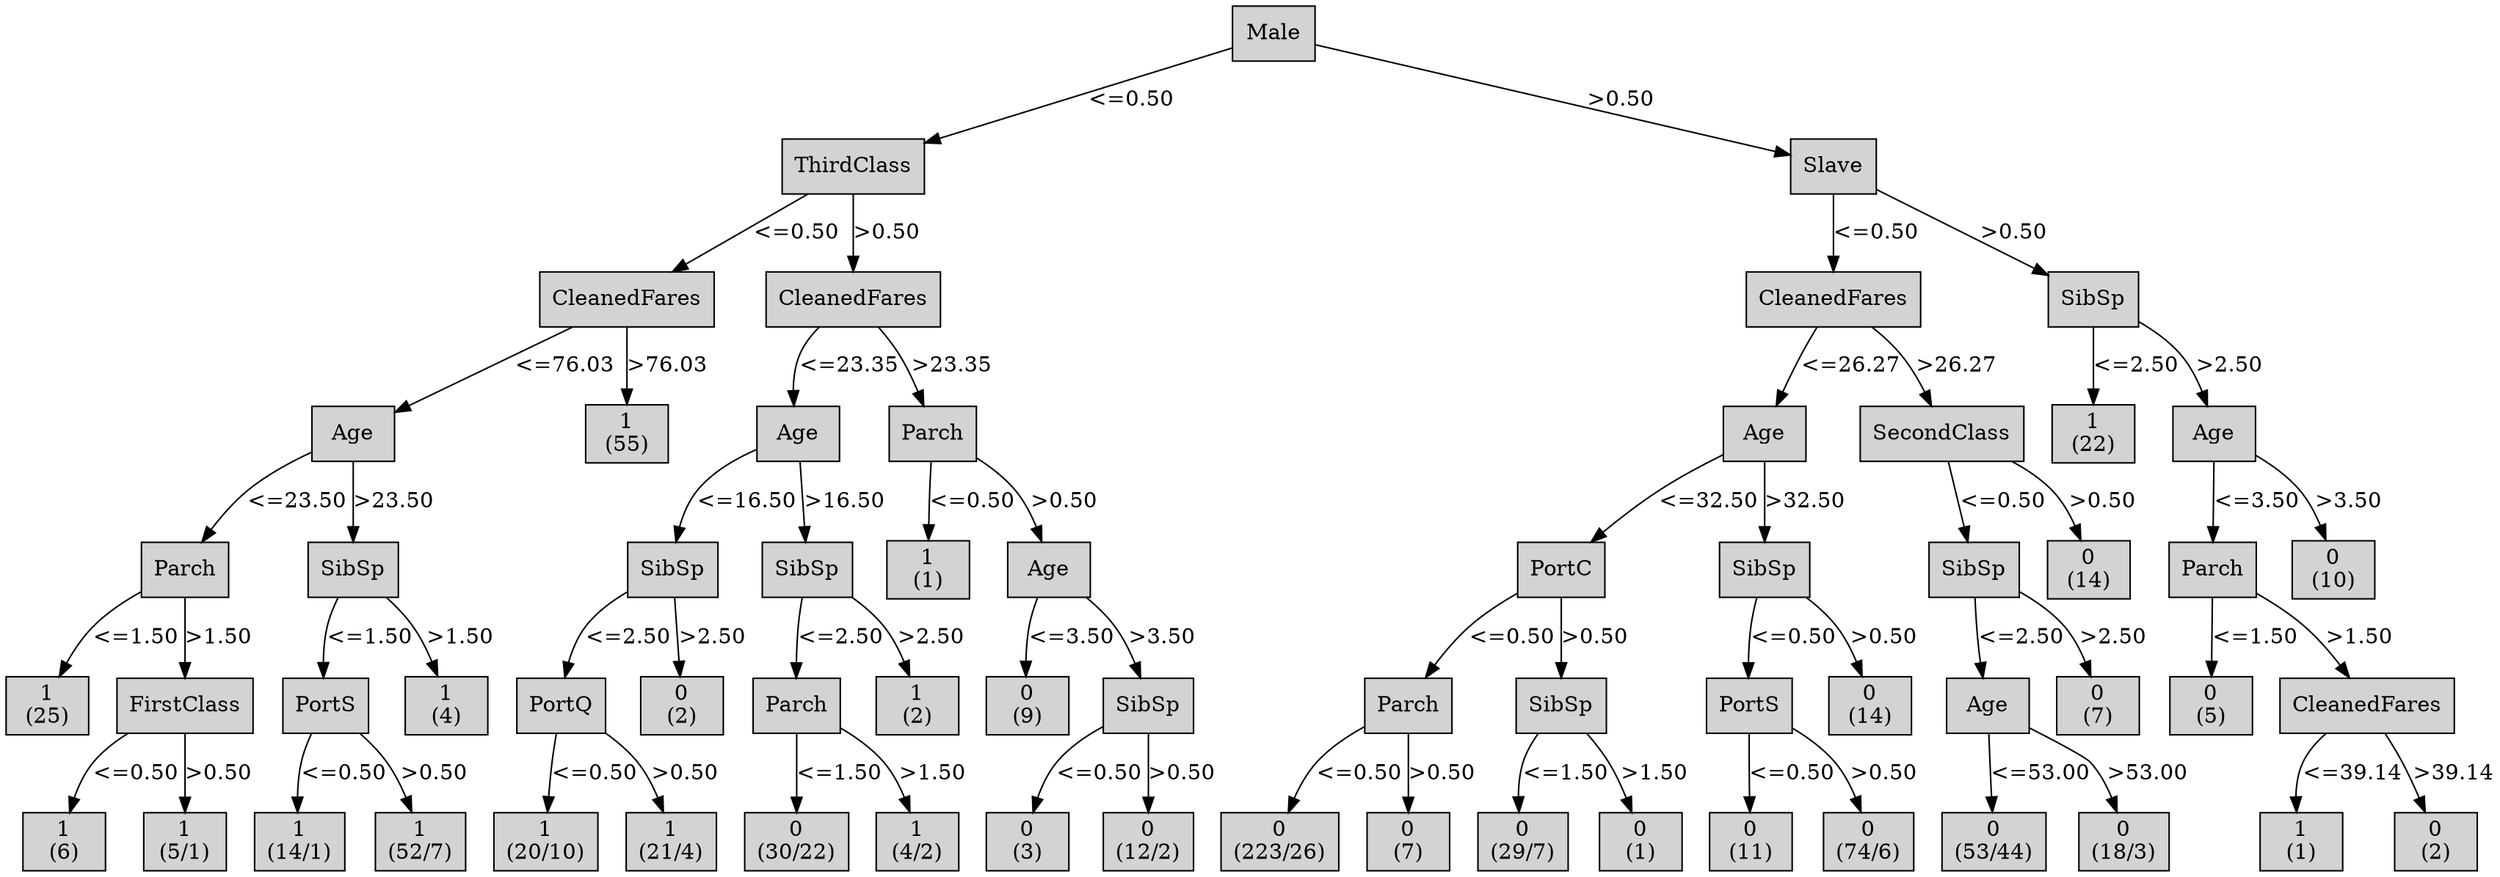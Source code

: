 digraph ID3_Tree {
"0" [shape=box, style=filled, label="Male
", weight=1]
"1" [shape=box, style=filled, label="ThirdClass
", weight=2]
0 -> 1 [ label = "<=0.50"];
"2" [shape=box, style=filled, label="CleanedFares
", weight=3]
1 -> 2 [ label = "<=0.50"];
"3" [shape=box, style=filled, label="Age
", weight=4]
2 -> 3 [ label = "<=76.03"];
"4" [shape=box, style=filled, label="Parch
", weight=5]
3 -> 4 [ label = "<=23.50"];
"5" [shape=box, style=filled, label="1
(25)
", weight=6]
4 -> 5 [ label = "<=1.50"];
"6" [shape=box, style=filled, label="FirstClass
", weight=6]
4 -> 6 [ label = ">1.50"];
"7" [shape=box, style=filled, label="1
(6)
", weight=7]
6 -> 7 [ label = "<=0.50"];
"8" [shape=box, style=filled, label="1
(5/1)
", weight=7]
6 -> 8 [ label = ">0.50"];
"9" [shape=box, style=filled, label="SibSp
", weight=5]
3 -> 9 [ label = ">23.50"];
"10" [shape=box, style=filled, label="PortS
", weight=6]
9 -> 10 [ label = "<=1.50"];
"11" [shape=box, style=filled, label="1
(14/1)
", weight=7]
10 -> 11 [ label = "<=0.50"];
"12" [shape=box, style=filled, label="1
(52/7)
", weight=7]
10 -> 12 [ label = ">0.50"];
"13" [shape=box, style=filled, label="1
(4)
", weight=6]
9 -> 13 [ label = ">1.50"];
"14" [shape=box, style=filled, label="1
(55)
", weight=4]
2 -> 14 [ label = ">76.03"];
"15" [shape=box, style=filled, label="CleanedFares
", weight=3]
1 -> 15 [ label = ">0.50"];
"16" [shape=box, style=filled, label="Age
", weight=4]
15 -> 16 [ label = "<=23.35"];
"17" [shape=box, style=filled, label="SibSp
", weight=5]
16 -> 17 [ label = "<=16.50"];
"18" [shape=box, style=filled, label="PortQ
", weight=6]
17 -> 18 [ label = "<=2.50"];
"19" [shape=box, style=filled, label="1
(20/10)
", weight=7]
18 -> 19 [ label = "<=0.50"];
"20" [shape=box, style=filled, label="1
(21/4)
", weight=7]
18 -> 20 [ label = ">0.50"];
"21" [shape=box, style=filled, label="0
(2)
", weight=6]
17 -> 21 [ label = ">2.50"];
"22" [shape=box, style=filled, label="SibSp
", weight=5]
16 -> 22 [ label = ">16.50"];
"23" [shape=box, style=filled, label="Parch
", weight=6]
22 -> 23 [ label = "<=2.50"];
"24" [shape=box, style=filled, label="0
(30/22)
", weight=7]
23 -> 24 [ label = "<=1.50"];
"25" [shape=box, style=filled, label="1
(4/2)
", weight=7]
23 -> 25 [ label = ">1.50"];
"26" [shape=box, style=filled, label="1
(2)
", weight=6]
22 -> 26 [ label = ">2.50"];
"27" [shape=box, style=filled, label="Parch
", weight=4]
15 -> 27 [ label = ">23.35"];
"28" [shape=box, style=filled, label="1
(1)
", weight=5]
27 -> 28 [ label = "<=0.50"];
"29" [shape=box, style=filled, label="Age
", weight=5]
27 -> 29 [ label = ">0.50"];
"30" [shape=box, style=filled, label="0
(9)
", weight=6]
29 -> 30 [ label = "<=3.50"];
"31" [shape=box, style=filled, label="SibSp
", weight=6]
29 -> 31 [ label = ">3.50"];
"32" [shape=box, style=filled, label="0
(3)
", weight=7]
31 -> 32 [ label = "<=0.50"];
"33" [shape=box, style=filled, label="0
(12/2)
", weight=7]
31 -> 33 [ label = ">0.50"];
"34" [shape=box, style=filled, label="Slave
", weight=2]
0 -> 34 [ label = ">0.50"];
"35" [shape=box, style=filled, label="CleanedFares
", weight=3]
34 -> 35 [ label = "<=0.50"];
"36" [shape=box, style=filled, label="Age
", weight=4]
35 -> 36 [ label = "<=26.27"];
"37" [shape=box, style=filled, label="PortC
", weight=5]
36 -> 37 [ label = "<=32.50"];
"38" [shape=box, style=filled, label="Parch
", weight=6]
37 -> 38 [ label = "<=0.50"];
"39" [shape=box, style=filled, label="0
(223/26)
", weight=7]
38 -> 39 [ label = "<=0.50"];
"40" [shape=box, style=filled, label="0
(7)
", weight=7]
38 -> 40 [ label = ">0.50"];
"41" [shape=box, style=filled, label="SibSp
", weight=6]
37 -> 41 [ label = ">0.50"];
"42" [shape=box, style=filled, label="0
(29/7)
", weight=7]
41 -> 42 [ label = "<=1.50"];
"43" [shape=box, style=filled, label="0
(1)
", weight=7]
41 -> 43 [ label = ">1.50"];
"44" [shape=box, style=filled, label="SibSp
", weight=5]
36 -> 44 [ label = ">32.50"];
"45" [shape=box, style=filled, label="PortS
", weight=6]
44 -> 45 [ label = "<=0.50"];
"46" [shape=box, style=filled, label="0
(11)
", weight=7]
45 -> 46 [ label = "<=0.50"];
"47" [shape=box, style=filled, label="0
(74/6)
", weight=7]
45 -> 47 [ label = ">0.50"];
"48" [shape=box, style=filled, label="0
(14)
", weight=6]
44 -> 48 [ label = ">0.50"];
"49" [shape=box, style=filled, label="SecondClass
", weight=4]
35 -> 49 [ label = ">26.27"];
"50" [shape=box, style=filled, label="SibSp
", weight=5]
49 -> 50 [ label = "<=0.50"];
"51" [shape=box, style=filled, label="Age
", weight=6]
50 -> 51 [ label = "<=2.50"];
"52" [shape=box, style=filled, label="0
(53/44)
", weight=7]
51 -> 52 [ label = "<=53.00"];
"53" [shape=box, style=filled, label="0
(18/3)
", weight=7]
51 -> 53 [ label = ">53.00"];
"54" [shape=box, style=filled, label="0
(7)
", weight=6]
50 -> 54 [ label = ">2.50"];
"55" [shape=box, style=filled, label="0
(14)
", weight=5]
49 -> 55 [ label = ">0.50"];
"56" [shape=box, style=filled, label="SibSp
", weight=3]
34 -> 56 [ label = ">0.50"];
"57" [shape=box, style=filled, label="1
(22)
", weight=4]
56 -> 57 [ label = "<=2.50"];
"58" [shape=box, style=filled, label="Age
", weight=4]
56 -> 58 [ label = ">2.50"];
"59" [shape=box, style=filled, label="Parch
", weight=5]
58 -> 59 [ label = "<=3.50"];
"60" [shape=box, style=filled, label="0
(5)
", weight=6]
59 -> 60 [ label = "<=1.50"];
"61" [shape=box, style=filled, label="CleanedFares
", weight=6]
59 -> 61 [ label = ">1.50"];
"62" [shape=box, style=filled, label="1
(1)
", weight=7]
61 -> 62 [ label = "<=39.14"];
"63" [shape=box, style=filled, label="0
(2)
", weight=7]
61 -> 63 [ label = ">39.14"];
"64" [shape=box, style=filled, label="0
(10)
", weight=5]
58 -> 64 [ label = ">3.50"];
{rank=same; 0;};
{rank=same; 1;34;};
{rank=same; 2;15;35;56;};
{rank=same; 3;14;16;27;36;49;57;58;};
{rank=same; 4;9;17;22;28;29;37;44;50;55;59;64;};
{rank=same; 5;6;10;13;18;21;23;26;30;31;38;41;45;48;51;54;60;61;};
{rank=same; 7;8;11;12;19;20;24;25;32;33;39;40;42;43;46;47;52;53;62;63;};
}